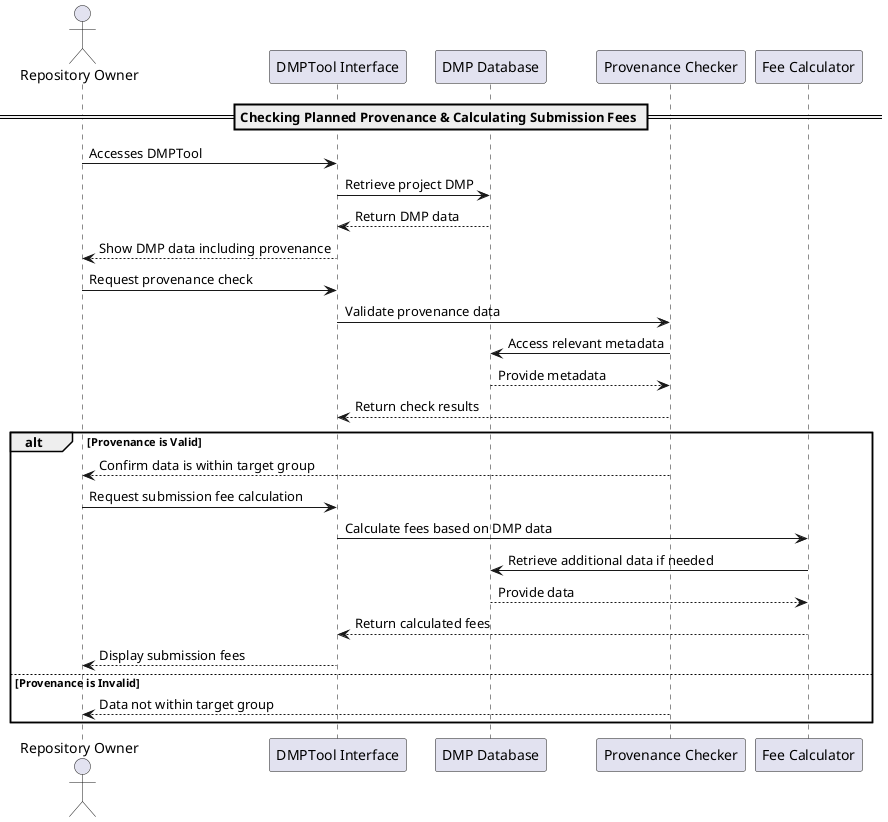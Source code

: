 @startuml

actor RepositoryOwner as "Repository Owner"
participant "DMPTool Interface" as Interface
participant "DMP Database" as DMPDB
participant "Provenance Checker" as Provenance
participant "Fee Calculator" as Calculator

== Checking Planned Provenance & Calculating Submission Fees ==

RepositoryOwner -> Interface : Accesses DMPTool
Interface -> DMPDB : Retrieve project DMP
DMPDB --> Interface : Return DMP data
Interface --> RepositoryOwner : Show DMP data including provenance

RepositoryOwner -> Interface : Request provenance check
Interface -> Provenance : Validate provenance data
Provenance -> DMPDB : Access relevant metadata
DMPDB --> Provenance : Provide metadata
Provenance --> Interface : Return check results

alt Provenance is Valid
  Provenance --> RepositoryOwner : Confirm data is within target group
  RepositoryOwner -> Interface : Request submission fee calculation
  Interface -> Calculator : Calculate fees based on DMP data
  Calculator -> DMPDB : Retrieve additional data if needed
  DMPDB --> Calculator : Provide data
  Calculator --> Interface : Return calculated fees
  Interface --> RepositoryOwner : Display submission fees
else Provenance is Invalid
  Provenance --> RepositoryOwner : Data not within target group
end

@enduml
